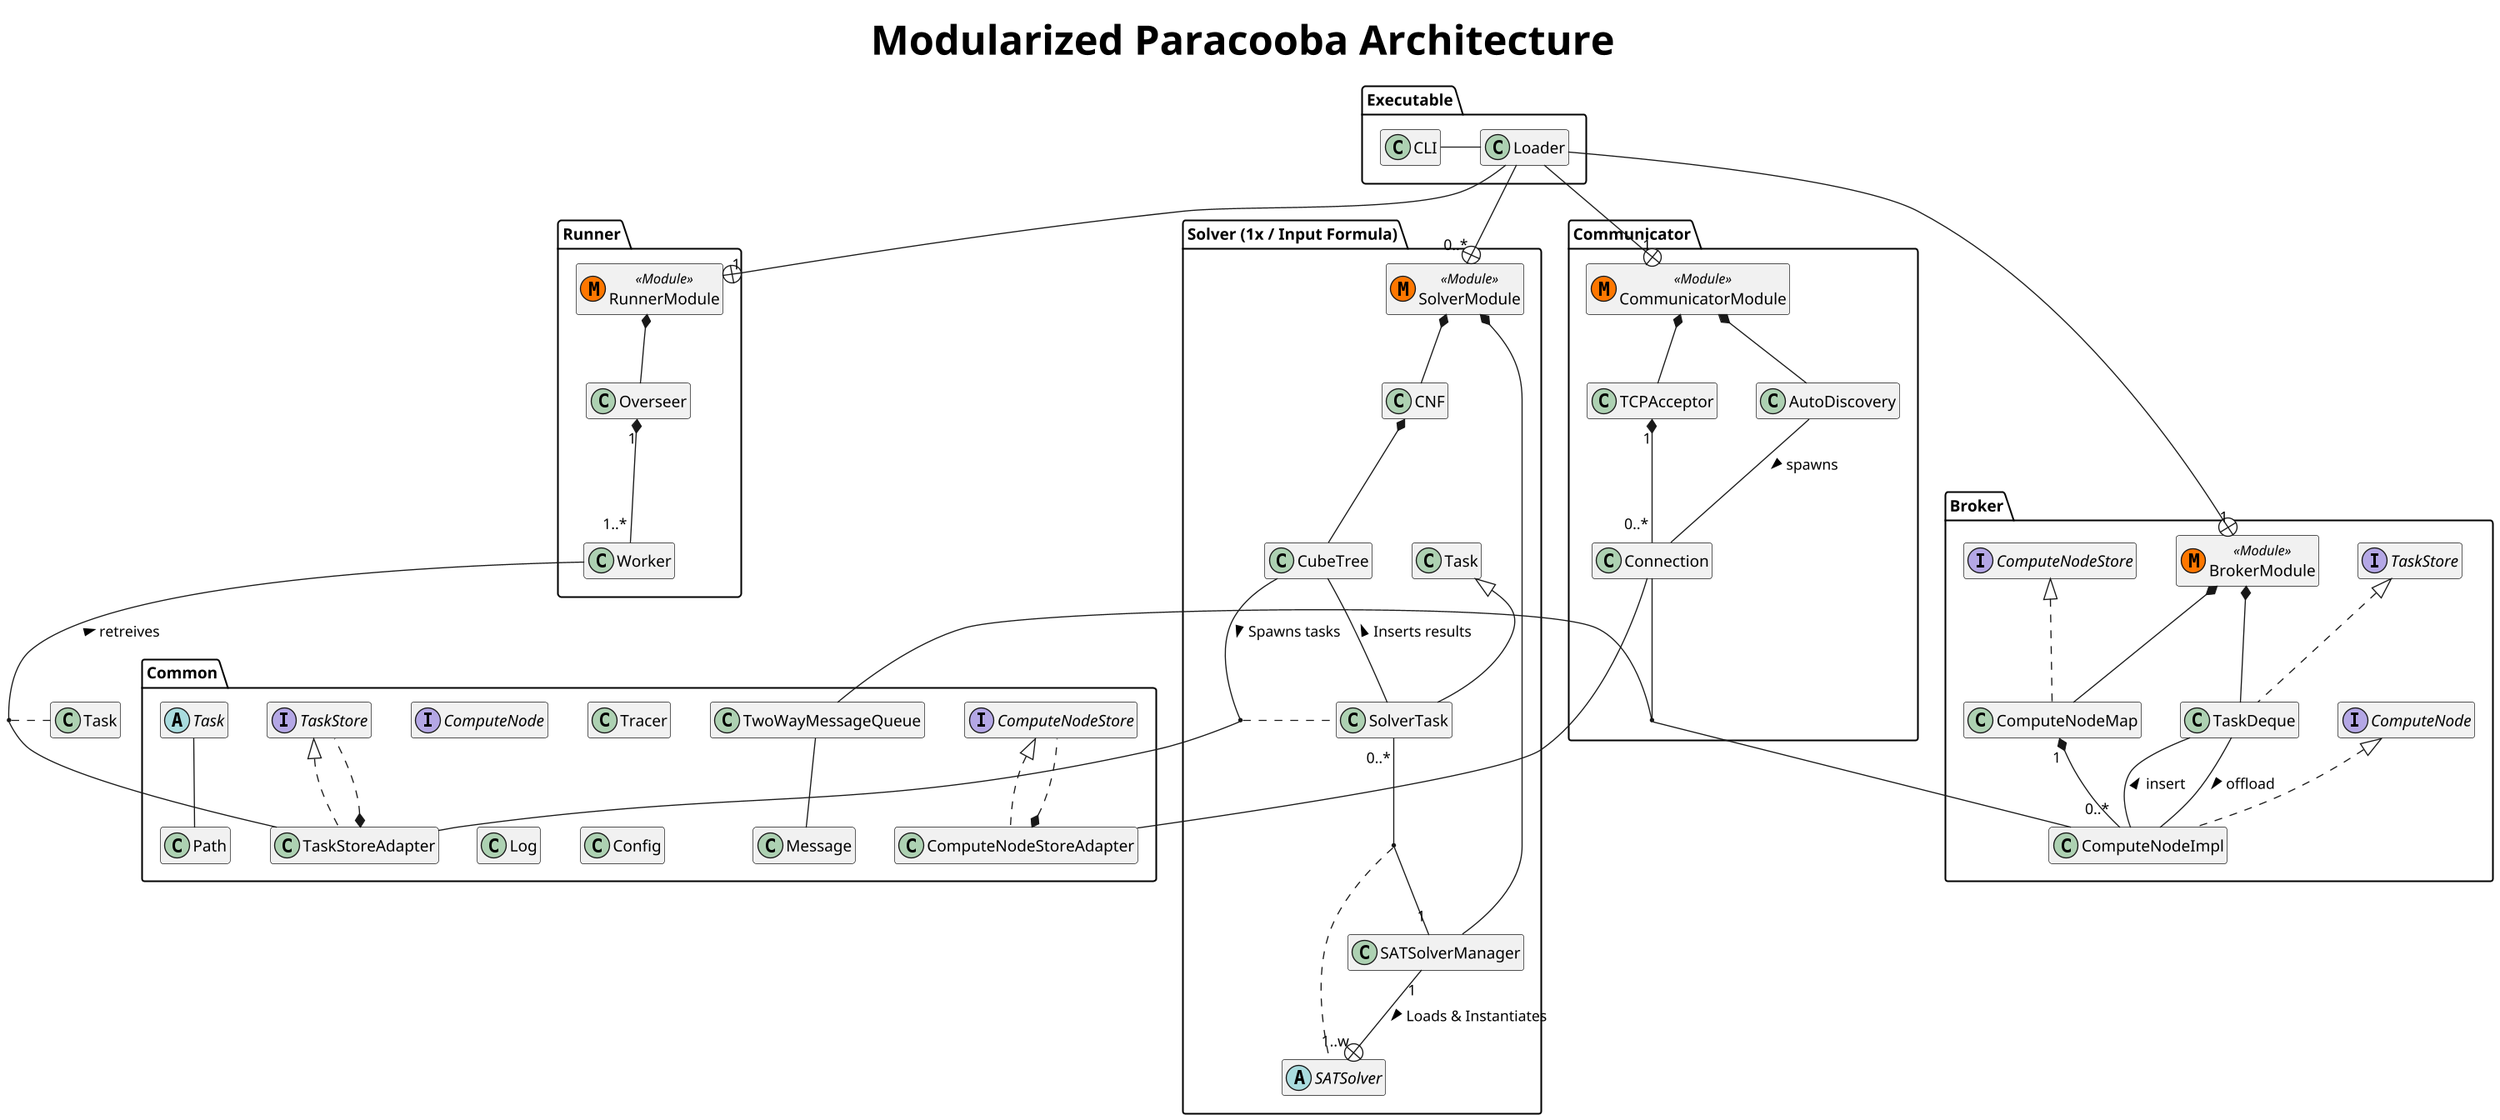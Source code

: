 @startuml

!pragma teoz true

skinparam titleFontSize 36
skinparam titleFontStyle bold

scale 3000 height
scale 3000 width

title Modularized Paracooba Architecture

hide members

package Common {
    class Path
    interface TaskStore
    class TaskStoreAdapter implements TaskStore
    interface ComputeNodeStore
    class ComputeNodeStoreAdapter implements ComputeNodeStore
    interface ComputeNode
    class Tracer
    class TwoWayMessageQueue
    class Log
    class Config
    abstract Task
    class Message

    TaskStoreAdapter *.. TaskStore
    ComputeNodeStoreAdapter *.. ComputeNodeStore
    TwoWayMessageQueue -- Message
    Task -- Path
}

package Broker {
    class TaskDeque implements TaskStore

    'note bottom of TaskDeque
    '    Tags which tasks may be offloaded without
    '    reparenting to simulate two queues. So tasks
    '    that were received have to be marked as such.
    'end note

    class ComputeNodeImpl implements ComputeNode

    class ComputeNodeMap implements ComputeNodeStore

    class BrokerModule << (M,#FF7700) Module >>
    BrokerModule *-- TaskDeque
    BrokerModule *-- ComputeNodeMap
    ComputeNodeMap "1" *-- "0..*" ComputeNodeImpl
    TaskDeque -- ComputeNodeImpl : offload >
    TaskDeque -- ComputeNodeImpl : insert <
}

package Communicator {
    class Connection

    class TCPAcceptor

    class AutoDiscovery

    TCPAcceptor "1" *-- "0..*" Connection

    class CommunicatorModule << (M,#FF7700) Module >>
    CommunicatorModule *-- TCPAcceptor
    CommunicatorModule *-- AutoDiscovery

    Connection -- ComputeNodeStoreAdapter
    (Connection,ComputeNodeImpl) -- TwoWayMessageQueue

    AutoDiscovery -- Connection : spawns >
}

package Runner {
    class Worker

    class Overseer

    class RunnerModule << (M,#FF7700) Module >>
    RunnerModule *-- Overseer
    Overseer "1" *-- "1..*" Worker
}

package "Solver (1x / Input Formula)" {
    class SATSolverManager

    abstract class SATSolver

    class SolverTask extends Task

    class CNF

    class CubeTree

    class SolverModule << (M,#FF7700) Module >>
    CNF *-- CubeTree
    SolverModule *-- CNF
    SolverModule *-- SATSolverManager

    SATSolverManager "1" --+ "1..w" SATSolver : Loads & Instantiates >

    SolverTask "0..*" -- "1" SATSolverManager
    (SolverTask, SATSolverManager) .. SATSolver

    SolverTask -- CubeTree : Inserts results >

    CubeTree -- TaskStoreAdapter : Spawns tasks >
    (CubeTree, TaskStoreAdapter) .. SolverTask
}


package Executable {
    class Loader

    class CLI

    CLI - Loader
}

Loader --+ "1" CommunicatorModule
Loader --+ "1" BrokerModule
Loader --+ "1" RunnerModule
Loader --+ "0..*" SolverModule

Worker -- TaskStoreAdapter : retreives <
(Worker, TaskStoreAdapter) .. Task

@enduml
